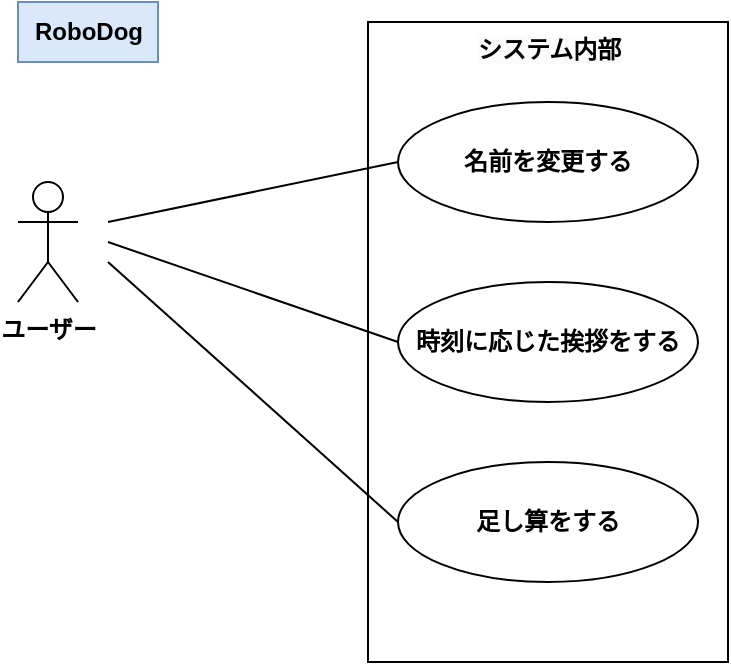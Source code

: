 <mxfile>
    <diagram id="EmvxCC94ZWubHVaivbO0" name="ページ1">
        <mxGraphModel dx="586" dy="438" grid="1" gridSize="10" guides="1" tooltips="1" connect="1" arrows="1" fold="1" page="1" pageScale="1" pageWidth="1169" pageHeight="827" math="0" shadow="0">
            <root>
                <mxCell id="0"/>
                <mxCell id="1" parent="0"/>
                <mxCell id="2" value="RoboDog" style="text;html=1;align=center;verticalAlign=middle;resizable=0;points=[];autosize=1;strokeColor=#6c8ebf;fillColor=#dae8fc;fontStyle=1" parent="1" vertex="1">
                    <mxGeometry x="85" y="60" width="70" height="30" as="geometry"/>
                </mxCell>
                <mxCell id="3" value="&lt;b&gt;ユーザー&lt;/b&gt;" style="shape=umlActor;verticalLabelPosition=bottom;verticalAlign=top;html=1;" parent="1" vertex="1">
                    <mxGeometry x="85" y="150" width="30" height="60" as="geometry"/>
                </mxCell>
                <mxCell id="5" value="" style="whiteSpace=wrap;html=1;align=center;" parent="1" vertex="1">
                    <mxGeometry x="260" y="70" width="180" height="320" as="geometry"/>
                </mxCell>
                <mxCell id="6" value="&lt;span style=&quot;color: rgb(0, 0, 0); font-family: Helvetica; font-size: 12px; font-style: normal; font-variant-ligatures: normal; font-variant-caps: normal; letter-spacing: normal; orphans: 2; text-align: center; text-indent: 0px; text-transform: none; widows: 2; word-spacing: 0px; -webkit-text-stroke-width: 0px; white-space: normal; background-color: rgb(251, 251, 251); text-decoration-thickness: initial; text-decoration-style: initial; text-decoration-color: initial; float: none; display: inline !important;&quot;&gt;システム内部&lt;/span&gt;" style="text;whiteSpace=wrap;html=1;fontStyle=1" parent="1" vertex="1">
                    <mxGeometry x="312.5" y="70" width="75" height="40" as="geometry"/>
                </mxCell>
                <mxCell id="7" value="名前を変更する" style="ellipse;whiteSpace=wrap;html=1;fontStyle=1" parent="1" vertex="1">
                    <mxGeometry x="275" y="110" width="150" height="60" as="geometry"/>
                </mxCell>
                <mxCell id="10" value="時刻に応じた挨拶をする" style="ellipse;whiteSpace=wrap;html=1;fontStyle=1" parent="1" vertex="1">
                    <mxGeometry x="275" y="200" width="150" height="60" as="geometry"/>
                </mxCell>
                <mxCell id="12" style="edgeStyle=none;html=1;entryX=0;entryY=0.5;entryDx=0;entryDy=0;endArrow=none;endFill=0;" parent="1" target="7" edge="1">
                    <mxGeometry relative="1" as="geometry">
                        <mxPoint x="130" y="170" as="sourcePoint"/>
                    </mxGeometry>
                </mxCell>
                <mxCell id="13" style="edgeStyle=none;html=1;entryX=0;entryY=0.5;entryDx=0;entryDy=0;endArrow=none;endFill=0;" parent="1" target="10" edge="1">
                    <mxGeometry relative="1" as="geometry">
                        <mxPoint x="130" y="180" as="sourcePoint"/>
                        <mxPoint x="285" y="150" as="targetPoint"/>
                    </mxGeometry>
                </mxCell>
                <mxCell id="16" value="足し算をする" style="ellipse;whiteSpace=wrap;html=1;fontStyle=1" vertex="1" parent="1">
                    <mxGeometry x="275" y="290" width="150" height="60" as="geometry"/>
                </mxCell>
                <mxCell id="17" style="edgeStyle=none;html=1;entryX=0;entryY=0.5;entryDx=0;entryDy=0;endArrow=none;endFill=0;" edge="1" target="16" parent="1">
                    <mxGeometry relative="1" as="geometry">
                        <mxPoint x="130" y="190" as="sourcePoint"/>
                        <mxPoint x="285" y="240" as="targetPoint"/>
                    </mxGeometry>
                </mxCell>
            </root>
        </mxGraphModel>
    </diagram>
</mxfile>
